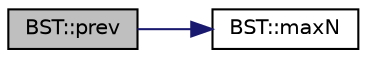 digraph "BST::prev"
{
  edge [fontname="Helvetica",fontsize="10",labelfontname="Helvetica",labelfontsize="10"];
  node [fontname="Helvetica",fontsize="10",shape=record];
  rankdir="LR";
  Node1 [label="BST::prev",height=0.2,width=0.4,color="black", fillcolor="grey75", style="filled" fontcolor="black"];
  Node1 -> Node2 [color="midnightblue",fontsize="10",style="solid"];
  Node2 [label="BST::maxN",height=0.2,width=0.4,color="black", fillcolor="white", style="filled",URL="$class_b_s_t.html#af2d2ab24cf760c680bad9a665e478e09",tooltip="Metoda maxN. "];
}
